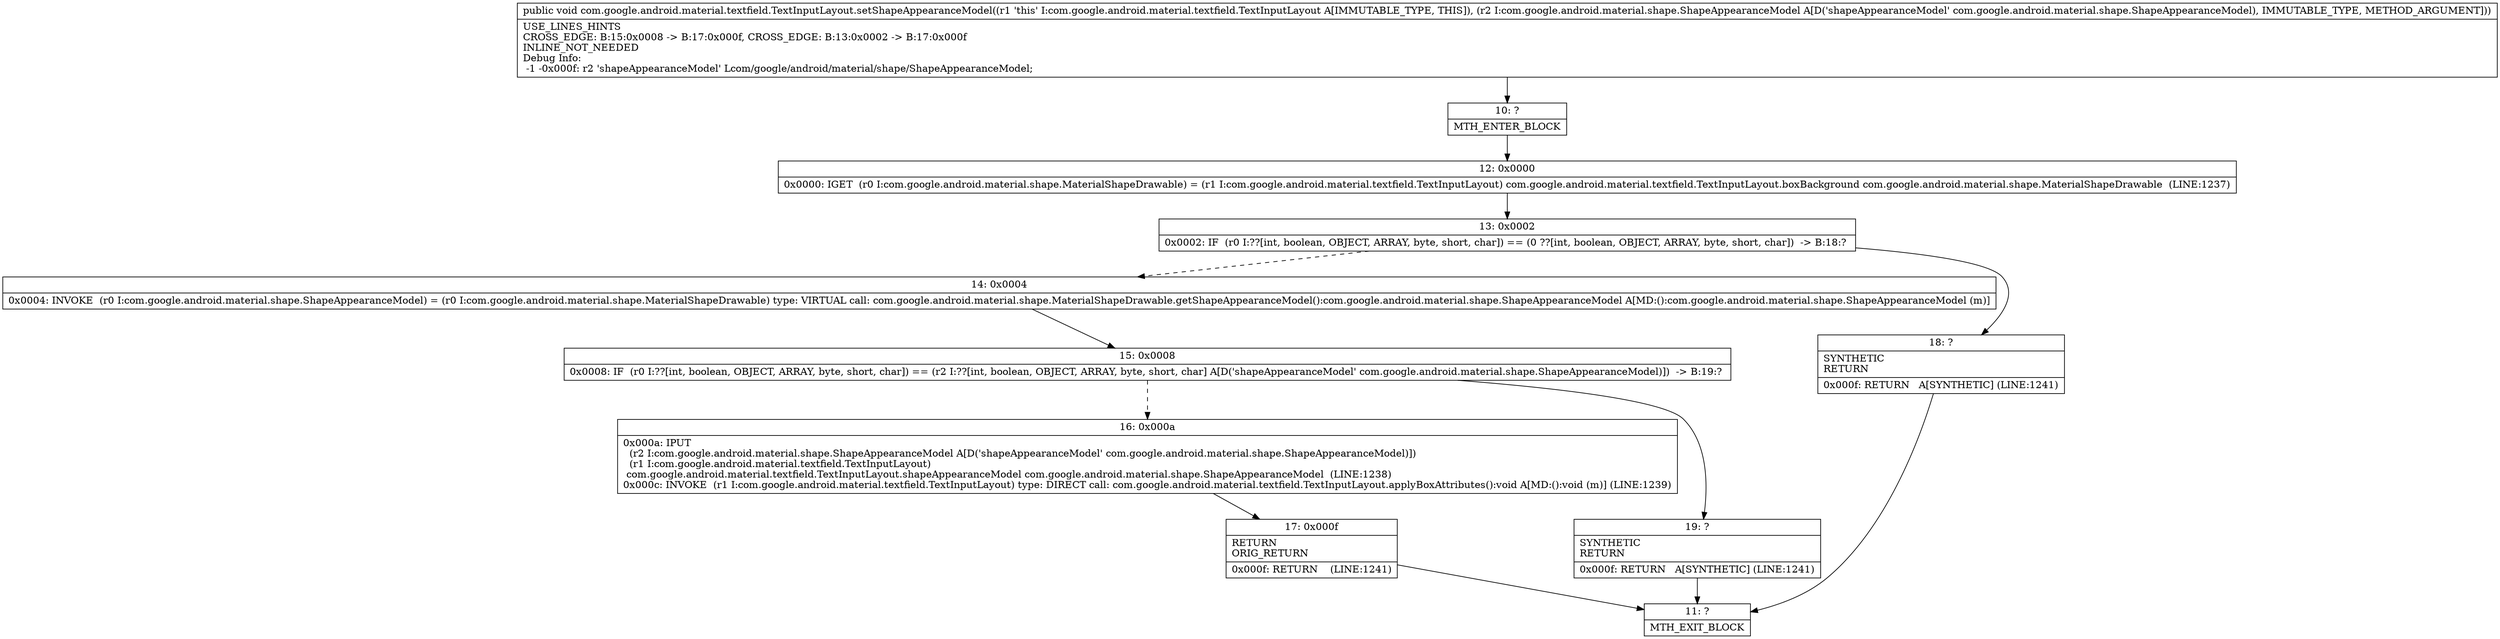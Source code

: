 digraph "CFG forcom.google.android.material.textfield.TextInputLayout.setShapeAppearanceModel(Lcom\/google\/android\/material\/shape\/ShapeAppearanceModel;)V" {
Node_10 [shape=record,label="{10\:\ ?|MTH_ENTER_BLOCK\l}"];
Node_12 [shape=record,label="{12\:\ 0x0000|0x0000: IGET  (r0 I:com.google.android.material.shape.MaterialShapeDrawable) = (r1 I:com.google.android.material.textfield.TextInputLayout) com.google.android.material.textfield.TextInputLayout.boxBackground com.google.android.material.shape.MaterialShapeDrawable  (LINE:1237)\l}"];
Node_13 [shape=record,label="{13\:\ 0x0002|0x0002: IF  (r0 I:??[int, boolean, OBJECT, ARRAY, byte, short, char]) == (0 ??[int, boolean, OBJECT, ARRAY, byte, short, char])  \-\> B:18:? \l}"];
Node_14 [shape=record,label="{14\:\ 0x0004|0x0004: INVOKE  (r0 I:com.google.android.material.shape.ShapeAppearanceModel) = (r0 I:com.google.android.material.shape.MaterialShapeDrawable) type: VIRTUAL call: com.google.android.material.shape.MaterialShapeDrawable.getShapeAppearanceModel():com.google.android.material.shape.ShapeAppearanceModel A[MD:():com.google.android.material.shape.ShapeAppearanceModel (m)]\l}"];
Node_15 [shape=record,label="{15\:\ 0x0008|0x0008: IF  (r0 I:??[int, boolean, OBJECT, ARRAY, byte, short, char]) == (r2 I:??[int, boolean, OBJECT, ARRAY, byte, short, char] A[D('shapeAppearanceModel' com.google.android.material.shape.ShapeAppearanceModel)])  \-\> B:19:? \l}"];
Node_16 [shape=record,label="{16\:\ 0x000a|0x000a: IPUT  \l  (r2 I:com.google.android.material.shape.ShapeAppearanceModel A[D('shapeAppearanceModel' com.google.android.material.shape.ShapeAppearanceModel)])\l  (r1 I:com.google.android.material.textfield.TextInputLayout)\l com.google.android.material.textfield.TextInputLayout.shapeAppearanceModel com.google.android.material.shape.ShapeAppearanceModel  (LINE:1238)\l0x000c: INVOKE  (r1 I:com.google.android.material.textfield.TextInputLayout) type: DIRECT call: com.google.android.material.textfield.TextInputLayout.applyBoxAttributes():void A[MD:():void (m)] (LINE:1239)\l}"];
Node_17 [shape=record,label="{17\:\ 0x000f|RETURN\lORIG_RETURN\l|0x000f: RETURN    (LINE:1241)\l}"];
Node_11 [shape=record,label="{11\:\ ?|MTH_EXIT_BLOCK\l}"];
Node_19 [shape=record,label="{19\:\ ?|SYNTHETIC\lRETURN\l|0x000f: RETURN   A[SYNTHETIC] (LINE:1241)\l}"];
Node_18 [shape=record,label="{18\:\ ?|SYNTHETIC\lRETURN\l|0x000f: RETURN   A[SYNTHETIC] (LINE:1241)\l}"];
MethodNode[shape=record,label="{public void com.google.android.material.textfield.TextInputLayout.setShapeAppearanceModel((r1 'this' I:com.google.android.material.textfield.TextInputLayout A[IMMUTABLE_TYPE, THIS]), (r2 I:com.google.android.material.shape.ShapeAppearanceModel A[D('shapeAppearanceModel' com.google.android.material.shape.ShapeAppearanceModel), IMMUTABLE_TYPE, METHOD_ARGUMENT]))  | USE_LINES_HINTS\lCROSS_EDGE: B:15:0x0008 \-\> B:17:0x000f, CROSS_EDGE: B:13:0x0002 \-\> B:17:0x000f\lINLINE_NOT_NEEDED\lDebug Info:\l  \-1 \-0x000f: r2 'shapeAppearanceModel' Lcom\/google\/android\/material\/shape\/ShapeAppearanceModel;\l}"];
MethodNode -> Node_10;Node_10 -> Node_12;
Node_12 -> Node_13;
Node_13 -> Node_14[style=dashed];
Node_13 -> Node_18;
Node_14 -> Node_15;
Node_15 -> Node_16[style=dashed];
Node_15 -> Node_19;
Node_16 -> Node_17;
Node_17 -> Node_11;
Node_19 -> Node_11;
Node_18 -> Node_11;
}

